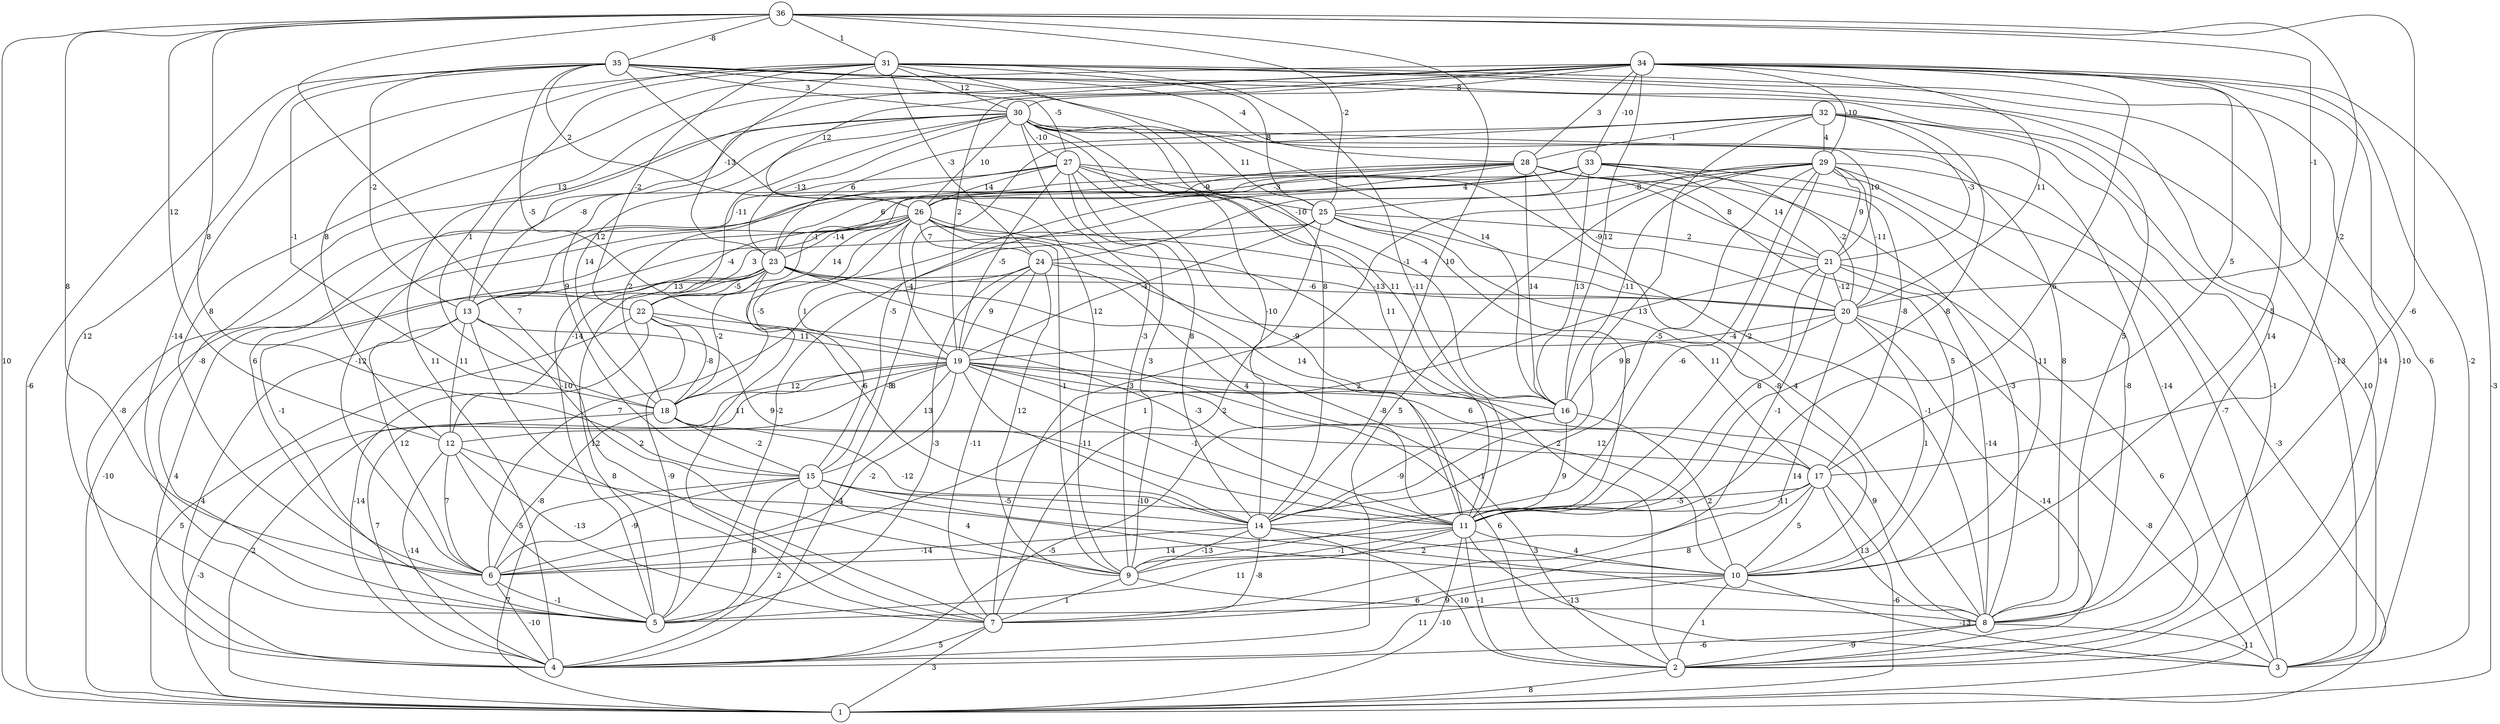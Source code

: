 graph { 
	 fontname="Helvetica,Arial,sans-serif" 
	 node [shape = circle]; 
	 36 -- 1 [label = "10"];
	 36 -- 6 [label = "8"];
	 36 -- 7 [label = "7"];
	 36 -- 8 [label = "-6"];
	 36 -- 12 [label = "12"];
	 36 -- 14 [label = "-10"];
	 36 -- 15 [label = "8"];
	 36 -- 17 [label = "-2"];
	 36 -- 20 [label = "-1"];
	 36 -- 25 [label = "-2"];
	 36 -- 31 [label = "1"];
	 36 -- 35 [label = "-8"];
	 35 -- 1 [label = "-6"];
	 35 -- 3 [label = "-13"];
	 35 -- 5 [label = "12"];
	 35 -- 8 [label = "5"];
	 35 -- 9 [label = "12"];
	 35 -- 13 [label = "-2"];
	 35 -- 16 [label = "14"];
	 35 -- 18 [label = "-1"];
	 35 -- 19 [label = "-5"];
	 35 -- 26 [label = "2"];
	 35 -- 27 [label = "-5"];
	 35 -- 28 [label = "-4"];
	 35 -- 30 [label = "3"];
	 34 -- 1 [label = "-3"];
	 34 -- 2 [label = "-10"];
	 34 -- 3 [label = "-2"];
	 34 -- 4 [label = "11"];
	 34 -- 6 [label = "8"];
	 34 -- 10 [label = "5"];
	 34 -- 11 [label = "6"];
	 34 -- 13 [label = "13"];
	 34 -- 16 [label = "12"];
	 34 -- 17 [label = "5"];
	 34 -- 19 [label = "2"];
	 34 -- 20 [label = "11"];
	 34 -- 26 [label = "12"];
	 34 -- 28 [label = "3"];
	 34 -- 29 [label = "-10"];
	 34 -- 30 [label = "8"];
	 34 -- 33 [label = "-10"];
	 33 -- 6 [label = "-12"];
	 33 -- 10 [label = "11"];
	 33 -- 15 [label = "-5"];
	 33 -- 16 [label = "13"];
	 33 -- 17 [label = "-8"];
	 33 -- 20 [label = "-2"];
	 33 -- 21 [label = "14"];
	 33 -- 22 [label = "-1"];
	 33 -- 24 [label = "-10"];
	 33 -- 26 [label = "4"];
	 32 -- 2 [label = "-1"];
	 32 -- 3 [label = "10"];
	 32 -- 4 [label = "-8"];
	 32 -- 11 [label = "-8"];
	 32 -- 14 [label = "13"];
	 32 -- 21 [label = "-3"];
	 32 -- 23 [label = "6"];
	 32 -- 28 [label = "-1"];
	 32 -- 29 [label = "4"];
	 31 -- 2 [label = "14"];
	 31 -- 3 [label = "6"];
	 31 -- 5 [label = "-14"];
	 31 -- 8 [label = "14"];
	 31 -- 11 [label = "-11"];
	 31 -- 12 [label = "8"];
	 31 -- 14 [label = "8"];
	 31 -- 18 [label = "1"];
	 31 -- 22 [label = "-2"];
	 31 -- 23 [label = "-13"];
	 31 -- 24 [label = "-3"];
	 31 -- 25 [label = "8"];
	 31 -- 30 [label = "12"];
	 30 -- 3 [label = "-14"];
	 30 -- 5 [label = "-8"];
	 30 -- 8 [label = "8"];
	 30 -- 9 [label = "-3"];
	 30 -- 11 [label = "11"];
	 30 -- 13 [label = "-8"];
	 30 -- 14 [label = "-10"];
	 30 -- 15 [label = "9"];
	 30 -- 16 [label = "-4"];
	 30 -- 18 [label = "14"];
	 30 -- 21 [label = "10"];
	 30 -- 22 [label = "-11"];
	 30 -- 23 [label = "-13"];
	 30 -- 25 [label = "11"];
	 30 -- 26 [label = "10"];
	 30 -- 27 [label = "-10"];
	 29 -- 1 [label = "-3"];
	 29 -- 3 [label = "-7"];
	 29 -- 4 [label = "5"];
	 29 -- 5 [label = "-10"];
	 29 -- 7 [label = "-3"];
	 29 -- 8 [label = "-8"];
	 29 -- 9 [label = "-6"];
	 29 -- 11 [label = "-2"];
	 29 -- 14 [label = "-5"];
	 29 -- 16 [label = "-11"];
	 29 -- 20 [label = "-11"];
	 29 -- 21 [label = "9"];
	 29 -- 25 [label = "-8"];
	 28 -- 6 [label = "6"];
	 28 -- 8 [label = "-3"];
	 28 -- 10 [label = "5"];
	 28 -- 13 [label = "12"];
	 28 -- 15 [label = "1"];
	 28 -- 16 [label = "14"];
	 28 -- 20 [label = "-9"];
	 28 -- 21 [label = "8"];
	 28 -- 23 [label = "6"];
	 28 -- 26 [label = "-3"];
	 27 -- 4 [label = "-8"];
	 27 -- 8 [label = "4"];
	 27 -- 9 [label = "3"];
	 27 -- 11 [label = "-9"];
	 27 -- 14 [label = "8"];
	 27 -- 16 [label = "11"];
	 27 -- 18 [label = "2"];
	 27 -- 19 [label = "-5"];
	 27 -- 25 [label = "-9"];
	 27 -- 26 [label = "14"];
	 26 -- 1 [label = "-10"];
	 26 -- 2 [label = "2"];
	 26 -- 5 [label = "-1"];
	 26 -- 7 [label = "11"];
	 26 -- 9 [label = "-1"];
	 26 -- 11 [label = "14"];
	 26 -- 13 [label = "-4"];
	 26 -- 18 [label = "-5"];
	 26 -- 19 [label = "-4"];
	 26 -- 20 [label = "-1"];
	 26 -- 22 [label = "14"];
	 26 -- 23 [label = "-14"];
	 26 -- 24 [label = "7"];
	 25 -- 5 [label = "-2"];
	 25 -- 7 [label = "2"];
	 25 -- 8 [label = "-1"];
	 25 -- 10 [label = "-8"];
	 25 -- 11 [label = "8"];
	 25 -- 13 [label = "3"];
	 25 -- 19 [label = "-4"];
	 25 -- 21 [label = "2"];
	 24 -- 5 [label = "-3"];
	 24 -- 6 [label = "7"];
	 24 -- 7 [label = "-11"];
	 24 -- 9 [label = "12"];
	 24 -- 11 [label = "4"];
	 24 -- 19 [label = "9"];
	 24 -- 20 [label = "-13"];
	 23 -- 2 [label = "-1"];
	 23 -- 4 [label = "4"];
	 23 -- 5 [label = "12"];
	 23 -- 10 [label = "-8"];
	 23 -- 12 [label = "-14"];
	 23 -- 13 [label = "13"];
	 23 -- 14 [label = "-6"];
	 23 -- 17 [label = "11"];
	 23 -- 18 [label = "-2"];
	 23 -- 20 [label = "-6"];
	 23 -- 22 [label = "-5"];
	 22 -- 1 [label = "5"];
	 22 -- 4 [label = "-14"];
	 22 -- 5 [label = "-9"];
	 22 -- 11 [label = "-3"];
	 22 -- 18 [label = "-8"];
	 22 -- 19 [label = "11"];
	 21 -- 2 [label = "6"];
	 21 -- 6 [label = "1"];
	 21 -- 8 [label = "-14"];
	 21 -- 9 [label = "-1"];
	 21 -- 11 [label = "8"];
	 21 -- 20 [label = "-12"];
	 20 -- 1 [label = "-8"];
	 20 -- 2 [label = "-14"];
	 20 -- 7 [label = "14"];
	 20 -- 10 [label = "1"];
	 20 -- 16 [label = "9"];
	 20 -- 19 [label = "-4"];
	 19 -- 1 [label = "2"];
	 19 -- 2 [label = "6"];
	 19 -- 4 [label = "7"];
	 19 -- 6 [label = "-2"];
	 19 -- 8 [label = "9"];
	 19 -- 11 [label = "-1"];
	 19 -- 12 [label = "8"];
	 19 -- 14 [label = "-11"];
	 19 -- 15 [label = "13"];
	 19 -- 16 [label = "2"];
	 19 -- 17 [label = "6"];
	 19 -- 18 [label = "12"];
	 18 -- 1 [label = "-3"];
	 18 -- 6 [label = "-8"];
	 18 -- 14 [label = "-12"];
	 18 -- 15 [label = "-2"];
	 18 -- 17 [label = "12"];
	 17 -- 1 [label = "-6"];
	 17 -- 7 [label = "8"];
	 17 -- 8 [label = "13"];
	 17 -- 10 [label = "5"];
	 17 -- 11 [label = "-11"];
	 17 -- 14 [label = "-5"];
	 16 -- 4 [label = "-5"];
	 16 -- 10 [label = "2"];
	 16 -- 11 [label = "9"];
	 16 -- 14 [label = "-9"];
	 15 -- 1 [label = "7"];
	 15 -- 4 [label = "2"];
	 15 -- 5 [label = "8"];
	 15 -- 6 [label = "-9"];
	 15 -- 8 [label = "2"];
	 15 -- 9 [label = "4"];
	 15 -- 11 [label = "-10"];
	 15 -- 14 [label = "-5"];
	 14 -- 2 [label = "-10"];
	 14 -- 6 [label = "-14"];
	 14 -- 7 [label = "-8"];
	 14 -- 9 [label = "-13"];
	 14 -- 10 [label = "3"];
	 13 -- 4 [label = "4"];
	 13 -- 6 [label = "12"];
	 13 -- 7 [label = "8"];
	 13 -- 9 [label = "2"];
	 13 -- 11 [label = "9"];
	 13 -- 12 [label = "11"];
	 12 -- 4 [label = "-14"];
	 12 -- 5 [label = "-5"];
	 12 -- 6 [label = "7"];
	 12 -- 7 [label = "-13"];
	 12 -- 10 [label = "-4"];
	 11 -- 1 [label = "-10"];
	 11 -- 2 [label = "-1"];
	 11 -- 3 [label = "-13"];
	 11 -- 5 [label = "11"];
	 11 -- 6 [label = "14"];
	 11 -- 9 [label = "-1"];
	 11 -- 10 [label = "4"];
	 10 -- 2 [label = "1"];
	 10 -- 3 [label = "-13"];
	 10 -- 4 [label = "11"];
	 10 -- 5 [label = "9"];
	 9 -- 7 [label = "1"];
	 9 -- 8 [label = "6"];
	 8 -- 2 [label = "-9"];
	 8 -- 3 [label = "-11"];
	 8 -- 4 [label = "-6"];
	 7 -- 1 [label = "3"];
	 7 -- 4 [label = "5"];
	 6 -- 4 [label = "-10"];
	 6 -- 5 [label = "-1"];
	 2 -- 1 [label = "8"];
	 1;
	 2;
	 3;
	 4;
	 5;
	 6;
	 7;
	 8;
	 9;
	 10;
	 11;
	 12;
	 13;
	 14;
	 15;
	 16;
	 17;
	 18;
	 19;
	 20;
	 21;
	 22;
	 23;
	 24;
	 25;
	 26;
	 27;
	 28;
	 29;
	 30;
	 31;
	 32;
	 33;
	 34;
	 35;
	 36;
}
